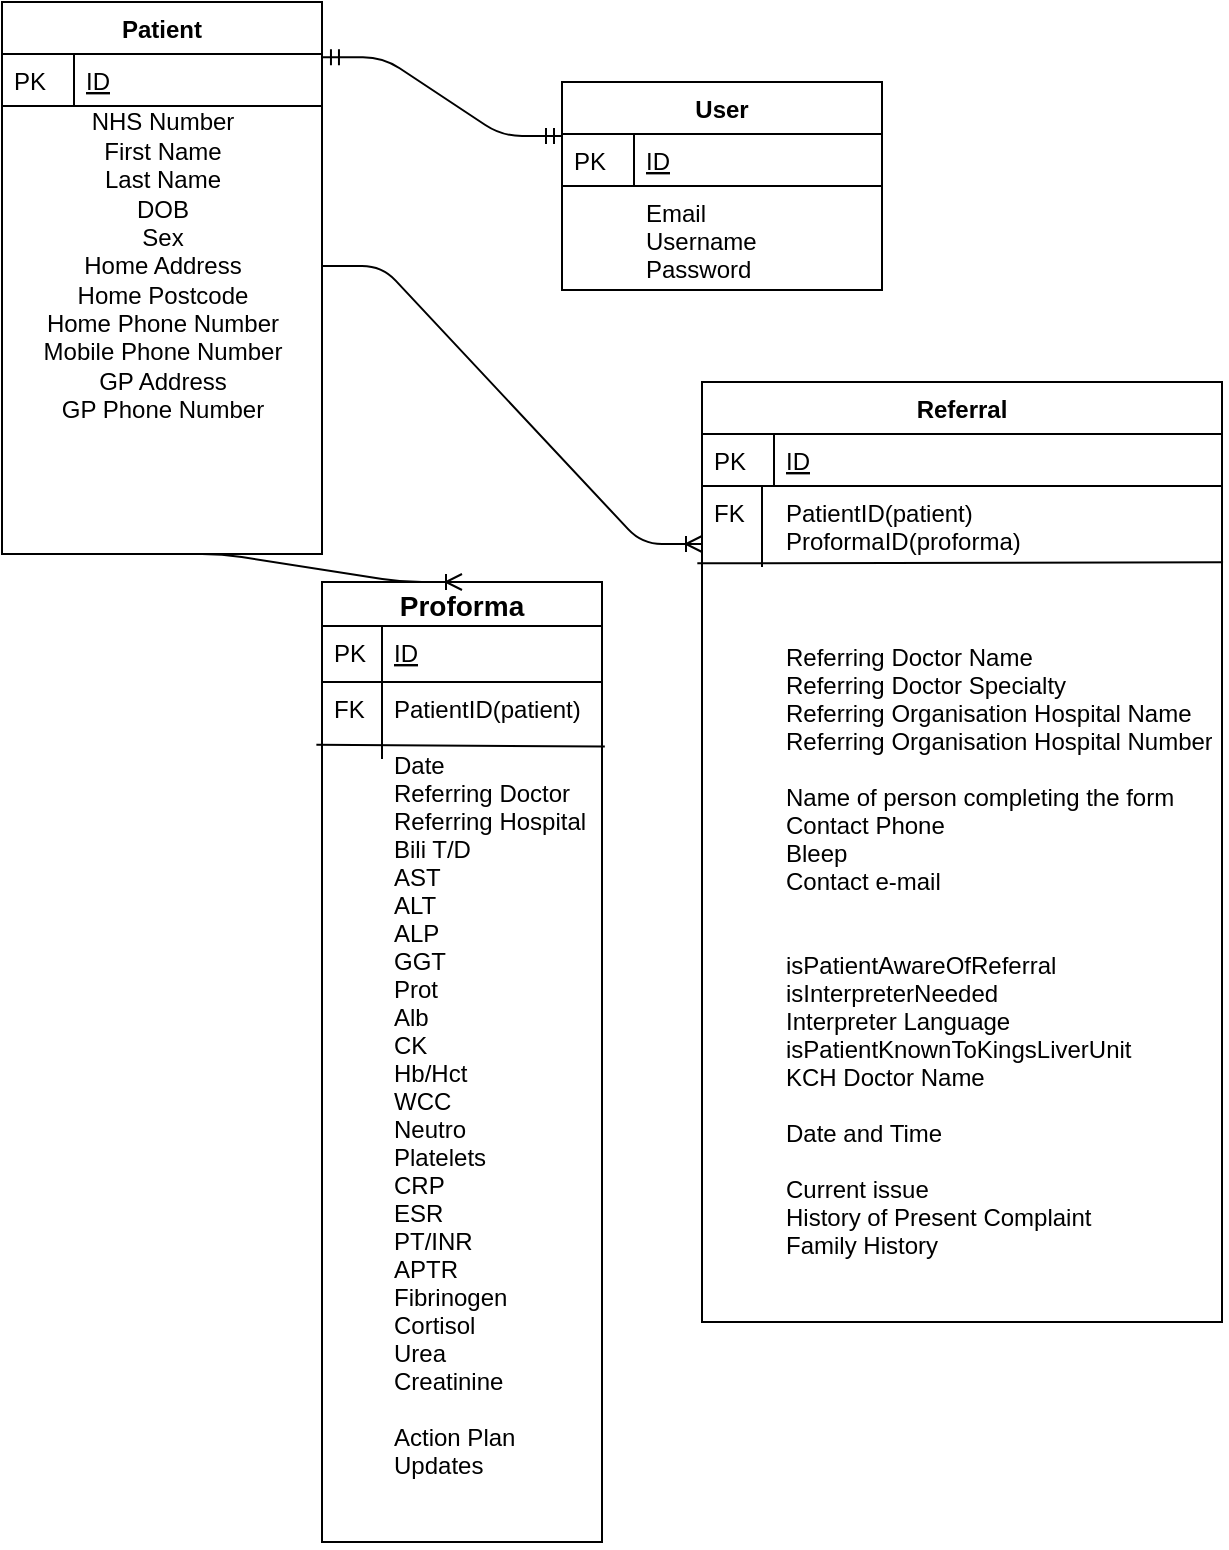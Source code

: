 <mxfile version="12.7.2" type="device" pages="2"><diagram id="C5RBs43oDa-KdzZeNtuy" name="Page-1"><mxGraphModel dx="250" dy="301" grid="1" gridSize="10" guides="1" tooltips="1" connect="1" arrows="1" fold="1" page="1" pageScale="1" pageWidth="827" pageHeight="1169" math="0" shadow="0"><root><mxCell id="WIyWlLk6GJQsqaUBKTNV-0"/><mxCell id="WIyWlLk6GJQsqaUBKTNV-1" parent="WIyWlLk6GJQsqaUBKTNV-0"/><mxCell id="fjRmTR-cNpNijAhP9Q6E-0" value="Patient" style="swimlane;fontStyle=1;childLayout=stackLayout;horizontal=1;startSize=26;horizontalStack=0;resizeParent=1;resizeLast=0;collapsible=1;marginBottom=0;rounded=0;shadow=0;strokeWidth=1;" vertex="1" parent="WIyWlLk6GJQsqaUBKTNV-1"><mxGeometry x="70" y="320" width="160" height="276" as="geometry"><mxRectangle x="130" y="80" width="160" height="26" as="alternateBounds"/></mxGeometry></mxCell><mxCell id="fjRmTR-cNpNijAhP9Q6E-1" value="ID" style="shape=partialRectangle;top=0;left=0;right=0;bottom=1;align=left;verticalAlign=top;fillColor=none;spacingLeft=40;spacingRight=4;overflow=hidden;rotatable=0;points=[[0,0.5],[1,0.5]];portConstraint=eastwest;dropTarget=0;rounded=0;shadow=0;strokeWidth=1;fontStyle=4" vertex="1" parent="fjRmTR-cNpNijAhP9Q6E-0"><mxGeometry y="26" width="160" height="26" as="geometry"/></mxCell><mxCell id="fjRmTR-cNpNijAhP9Q6E-2" value="PK" style="shape=partialRectangle;top=0;left=0;bottom=0;fillColor=none;align=left;verticalAlign=top;spacingLeft=4;spacingRight=4;overflow=hidden;rotatable=0;points=[];portConstraint=eastwest;part=1;" vertex="1" connectable="0" parent="fjRmTR-cNpNijAhP9Q6E-1"><mxGeometry width="36" height="26" as="geometry"/></mxCell><mxCell id="fjRmTR-cNpNijAhP9Q6E-7" value="NHS Number&lt;br&gt;First Name&lt;br&gt;Last Name&lt;br&gt;DOB&lt;br&gt;Sex&lt;br&gt;Home Address&lt;br&gt;Home Postcode&lt;br&gt;Home Phone Number&lt;br&gt;Mobile Phone Number&lt;br&gt;GP Address&lt;br&gt;GP Phone Number" style="text;html=1;align=center;verticalAlign=middle;resizable=0;points=[];autosize=1;" vertex="1" parent="fjRmTR-cNpNijAhP9Q6E-0"><mxGeometry y="52" width="160" height="160" as="geometry"/></mxCell><mxCell id="fjRmTR-cNpNijAhP9Q6E-3" value="" style="shape=partialRectangle;top=0;left=0;right=0;bottom=0;align=left;verticalAlign=top;fillColor=none;spacingLeft=34;spacingRight=4;overflow=hidden;rotatable=0;points=[[0,0.5],[1,0.5]];portConstraint=eastwest;dropTarget=0;fontSize=12;" vertex="1" parent="fjRmTR-cNpNijAhP9Q6E-0"><mxGeometry y="212" width="160" height="26" as="geometry"/></mxCell><mxCell id="fjRmTR-cNpNijAhP9Q6E-8" value="User" style="swimlane;fontStyle=1;childLayout=stackLayout;horizontal=1;startSize=26;horizontalStack=0;resizeParent=1;resizeLast=0;collapsible=1;marginBottom=0;rounded=0;shadow=0;strokeWidth=1;" vertex="1" parent="WIyWlLk6GJQsqaUBKTNV-1"><mxGeometry x="350" y="360" width="160" height="104" as="geometry"><mxRectangle x="410" y="120" width="160" height="26" as="alternateBounds"/></mxGeometry></mxCell><mxCell id="fjRmTR-cNpNijAhP9Q6E-9" value="ID" style="shape=partialRectangle;top=0;left=0;right=0;bottom=1;align=left;verticalAlign=top;fillColor=none;spacingLeft=40;spacingRight=4;overflow=hidden;rotatable=0;points=[[0,0.5],[1,0.5]];portConstraint=eastwest;dropTarget=0;rounded=0;shadow=0;strokeWidth=1;fontStyle=4" vertex="1" parent="fjRmTR-cNpNijAhP9Q6E-8"><mxGeometry y="26" width="160" height="26" as="geometry"/></mxCell><mxCell id="fjRmTR-cNpNijAhP9Q6E-10" value="PK" style="shape=partialRectangle;top=0;left=0;bottom=0;fillColor=none;align=left;verticalAlign=top;spacingLeft=4;spacingRight=4;overflow=hidden;rotatable=0;points=[];portConstraint=eastwest;part=1;" vertex="1" connectable="0" parent="fjRmTR-cNpNijAhP9Q6E-9"><mxGeometry width="36" height="26" as="geometry"/></mxCell><mxCell id="fjRmTR-cNpNijAhP9Q6E-11" value="Email&#10;Username&#10;Password" style="shape=partialRectangle;top=0;left=0;right=0;bottom=0;align=left;verticalAlign=top;fillColor=none;spacingLeft=40;spacingRight=4;overflow=hidden;rotatable=0;points=[[0,0.5],[1,0.5]];portConstraint=eastwest;dropTarget=0;rounded=0;shadow=0;strokeWidth=1;" vertex="1" parent="fjRmTR-cNpNijAhP9Q6E-8"><mxGeometry y="52" width="160" height="50" as="geometry"/></mxCell><mxCell id="fjRmTR-cNpNijAhP9Q6E-12" value="Referral" style="swimlane;fontStyle=1;childLayout=stackLayout;horizontal=1;startSize=26;horizontalStack=0;resizeParent=1;resizeLast=0;collapsible=1;marginBottom=0;rounded=0;shadow=0;strokeWidth=1;" vertex="1" parent="WIyWlLk6GJQsqaUBKTNV-1"><mxGeometry x="420" y="510" width="260" height="470" as="geometry"><mxRectangle x="410" y="320" width="160" height="26" as="alternateBounds"/></mxGeometry></mxCell><mxCell id="fjRmTR-cNpNijAhP9Q6E-13" value="ID" style="shape=partialRectangle;top=0;left=0;right=0;bottom=1;align=left;verticalAlign=top;fillColor=none;spacingLeft=40;spacingRight=4;overflow=hidden;rotatable=0;points=[[0,0.5],[1,0.5]];portConstraint=eastwest;dropTarget=0;rounded=0;shadow=0;strokeWidth=1;fontStyle=4" vertex="1" parent="fjRmTR-cNpNijAhP9Q6E-12"><mxGeometry y="26" width="260" height="26" as="geometry"/></mxCell><mxCell id="fjRmTR-cNpNijAhP9Q6E-14" value="PK" style="shape=partialRectangle;top=0;left=0;bottom=0;fillColor=none;align=left;verticalAlign=top;spacingLeft=4;spacingRight=4;overflow=hidden;rotatable=0;points=[];portConstraint=eastwest;part=1;" vertex="1" connectable="0" parent="fjRmTR-cNpNijAhP9Q6E-13"><mxGeometry width="36" height="26" as="geometry"/></mxCell><mxCell id="fjRmTR-cNpNijAhP9Q6E-15" value="PatientID(patient)&#10;ProformaID(proforma)&#10;" style="shape=partialRectangle;top=0;left=0;right=0;bottom=0;align=left;verticalAlign=top;fillColor=none;spacingLeft=40;spacingRight=4;overflow=hidden;rotatable=0;points=[[0,0.5],[1,0.5]];portConstraint=eastwest;dropTarget=0;rounded=0;shadow=0;strokeWidth=1;" vertex="1" parent="fjRmTR-cNpNijAhP9Q6E-12"><mxGeometry y="52" width="260" height="58" as="geometry"/></mxCell><mxCell id="fjRmTR-cNpNijAhP9Q6E-16" value="FK" style="shape=partialRectangle;top=0;left=0;bottom=0;fillColor=none;align=left;verticalAlign=top;spacingLeft=4;spacingRight=4;overflow=hidden;rotatable=0;points=[];portConstraint=eastwest;part=1;" vertex="1" connectable="0" parent="fjRmTR-cNpNijAhP9Q6E-15"><mxGeometry width="30" height="40" as="geometry"/></mxCell><mxCell id="fjRmTR-cNpNijAhP9Q6E-18" value="" style="endArrow=none;html=1;rounded=0;entryX=1.002;entryY=0.658;entryDx=0;entryDy=0;entryPerimeter=0;exitX=-0.009;exitY=0.666;exitDx=0;exitDy=0;exitPerimeter=0;" edge="1" parent="fjRmTR-cNpNijAhP9Q6E-12" source="fjRmTR-cNpNijAhP9Q6E-15" target="fjRmTR-cNpNijAhP9Q6E-15"><mxGeometry relative="1" as="geometry"><mxPoint y="77" as="sourcePoint"/><mxPoint x="160" y="77" as="targetPoint"/></mxGeometry></mxCell><mxCell id="fjRmTR-cNpNijAhP9Q6E-19" value="&#10;Referring Doctor Name&#10;Referring Doctor Specialty&#10;Referring Organisation Hospital Name&#10;Referring Organisation Hospital Number&#10;&#10;Name of person completing the form&#10;Contact Phone&#10;Bleep&#10;Contact e-mail&#10;&#10;&#10;isPatientAwareOfReferral&#10;isInterpreterNeeded&#10;Interpreter Language&#10;isPatientKnownToKingsLiverUnit&#10;KCH Doctor Name&#10;&#10;Date and Time&#10;&#10;Current issue&#10;History of Present Complaint&#10;Family History&#10;" style="shape=partialRectangle;top=0;left=0;right=0;bottom=0;align=left;verticalAlign=top;fillColor=none;spacingLeft=40;spacingRight=4;overflow=hidden;rotatable=0;points=[[0,0.5],[1,0.5]];portConstraint=eastwest;dropTarget=0;rounded=0;shadow=0;strokeWidth=1;" vertex="1" parent="fjRmTR-cNpNijAhP9Q6E-12"><mxGeometry y="110" width="260" height="360" as="geometry"/></mxCell><mxCell id="fjRmTR-cNpNijAhP9Q6E-20" value="" style="edgeStyle=entityRelationEdgeStyle;fontSize=12;html=1;endArrow=ERmandOne;startArrow=ERmandOne;exitX=1.003;exitY=0.061;exitDx=0;exitDy=0;exitPerimeter=0;" edge="1" parent="WIyWlLk6GJQsqaUBKTNV-1" source="fjRmTR-cNpNijAhP9Q6E-1"><mxGeometry width="100" height="100" relative="1" as="geometry"><mxPoint x="100" y="780" as="sourcePoint"/><mxPoint x="350" y="387" as="targetPoint"/></mxGeometry></mxCell><mxCell id="fjRmTR-cNpNijAhP9Q6E-21" value="" style="edgeStyle=entityRelationEdgeStyle;fontSize=12;html=1;endArrow=ERoneToMany;entryX=0;entryY=0.5;entryDx=0;entryDy=0;" edge="1" parent="WIyWlLk6GJQsqaUBKTNV-1" source="fjRmTR-cNpNijAhP9Q6E-7" target="fjRmTR-cNpNijAhP9Q6E-15"><mxGeometry width="100" height="100" relative="1" as="geometry"><mxPoint x="230" y="560" as="sourcePoint"/><mxPoint x="170" y="760" as="targetPoint"/></mxGeometry></mxCell><mxCell id="fjRmTR-cNpNijAhP9Q6E-22" value="Proforma" style="swimlane;fontStyle=1;childLayout=stackLayout;horizontal=1;startSize=22;fillColor=none;horizontalStack=0;resizeParent=1;resizeParentMax=0;resizeLast=0;collapsible=1;marginBottom=0;swimlaneFillColor=#ffffff;align=center;fontSize=14;" vertex="1" parent="WIyWlLk6GJQsqaUBKTNV-1"><mxGeometry x="230" y="610" width="140" height="480" as="geometry"><mxRectangle x="120" y="370" width="120" height="22" as="alternateBounds"/></mxGeometry></mxCell><mxCell id="fjRmTR-cNpNijAhP9Q6E-23" value="" style="endArrow=none;html=1;rounded=0;entryX=1.01;entryY=0.075;entryDx=0;entryDy=0;entryPerimeter=0;exitX=-0.02;exitY=0.073;exitDx=0;exitDy=0;exitPerimeter=0;" edge="1" parent="fjRmTR-cNpNijAhP9Q6E-22" source="fjRmTR-cNpNijAhP9Q6E-26" target="fjRmTR-cNpNijAhP9Q6E-26"><mxGeometry relative="1" as="geometry"><mxPoint y="76" as="sourcePoint"/><mxPoint x="160" y="76" as="targetPoint"/></mxGeometry></mxCell><mxCell id="fjRmTR-cNpNijAhP9Q6E-24" value="ID" style="shape=partialRectangle;top=0;left=0;right=0;bottom=1;align=left;verticalAlign=top;fillColor=none;spacingLeft=34;spacingRight=4;overflow=hidden;rotatable=0;points=[[0,0.5],[1,0.5]];portConstraint=eastwest;dropTarget=0;fontSize=12;fontStyle=4" vertex="1" parent="fjRmTR-cNpNijAhP9Q6E-22"><mxGeometry y="22" width="140" height="28" as="geometry"/></mxCell><mxCell id="fjRmTR-cNpNijAhP9Q6E-25" value="PK" style="shape=partialRectangle;top=0;left=0;bottom=0;fillColor=none;align=left;verticalAlign=top;spacingLeft=4;spacingRight=4;overflow=hidden;rotatable=0;points=[];portConstraint=eastwest;part=1;fontSize=12;" vertex="1" connectable="0" parent="fjRmTR-cNpNijAhP9Q6E-24"><mxGeometry width="30" height="28" as="geometry"/></mxCell><mxCell id="fjRmTR-cNpNijAhP9Q6E-26" value="PatientID(patient)&#10;&#10;Date&#10;Referring Doctor&#10;Referring Hospital&#10;Bili T/D&#10;AST&#10;ALT&#10;ALP&#10;GGT&#10;Prot&#10;Alb&#10;CK&#10;Hb/Hct&#10;WCC&#10;Neutro&#10;Platelets&#10;CRP&#10;ESR&#10;PT/INR&#10;APTR&#10;Fibrinogen&#10;Cortisol&#10;Urea&#10;Creatinine&#10;&#10;Action Plan&#10;Updates" style="shape=partialRectangle;top=0;left=0;right=0;bottom=1;align=left;verticalAlign=top;fillColor=none;spacingLeft=34;spacingRight=4;overflow=hidden;rotatable=0;points=[[0,0.5],[1,0.5]];portConstraint=eastwest;dropTarget=0;fontSize=12;" vertex="1" parent="fjRmTR-cNpNijAhP9Q6E-22"><mxGeometry y="50" width="140" height="430" as="geometry"/></mxCell><mxCell id="fjRmTR-cNpNijAhP9Q6E-27" value="FK" style="shape=partialRectangle;top=0;left=0;bottom=0;fillColor=none;align=left;verticalAlign=top;spacingLeft=4;spacingRight=4;overflow=hidden;rotatable=0;points=[];portConstraint=eastwest;part=1;fontSize=12;" vertex="1" connectable="0" parent="fjRmTR-cNpNijAhP9Q6E-26"><mxGeometry width="30" height="37.941" as="geometry"/></mxCell><mxCell id="fjRmTR-cNpNijAhP9Q6E-28" value="" style="edgeStyle=entityRelationEdgeStyle;fontSize=12;html=1;endArrow=ERoneToMany;entryX=0.5;entryY=0;entryDx=0;entryDy=0;exitX=0.5;exitY=1;exitDx=0;exitDy=0;" edge="1" parent="WIyWlLk6GJQsqaUBKTNV-1" source="fjRmTR-cNpNijAhP9Q6E-0" target="fjRmTR-cNpNijAhP9Q6E-22"><mxGeometry width="100" height="100" relative="1" as="geometry"><mxPoint x="70" y="1240" as="sourcePoint"/><mxPoint x="170" y="1140" as="targetPoint"/></mxGeometry></mxCell></root></mxGraphModel></diagram><diagram id="7SvDHwBtavjdh41CP4V-" name="Page-2"><mxGraphModel dx="738" dy="4862" grid="1" gridSize="10" guides="1" tooltips="1" connect="1" arrows="1" fold="1" page="1" pageScale="1" pageWidth="850" pageHeight="1100" math="0" shadow="0"><root><mxCell id="O3atgVnbRtT6GJs3Akyd-0"/><mxCell id="O3atgVnbRtT6GJs3Akyd-1" parent="O3atgVnbRtT6GJs3Akyd-0"/></root></mxGraphModel></diagram></mxfile>